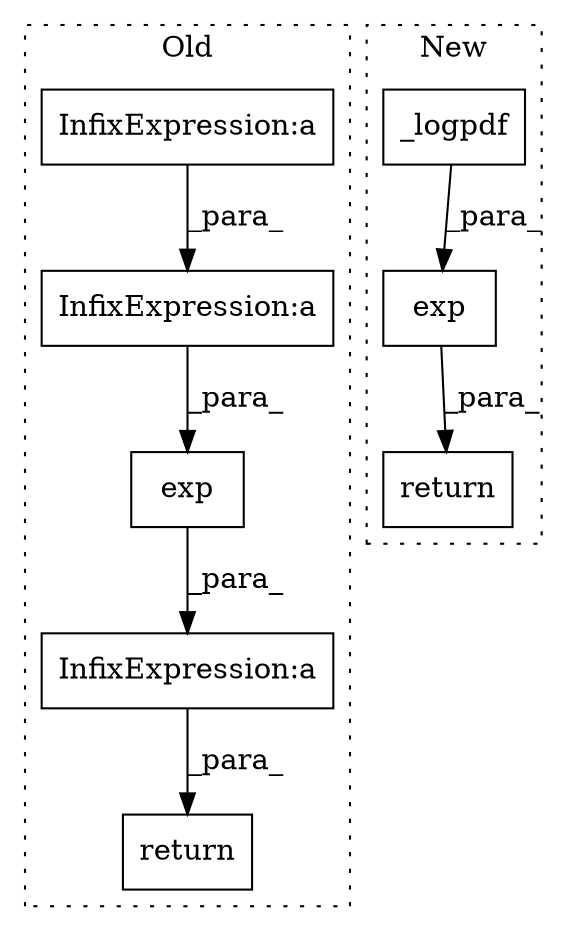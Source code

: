 digraph G {
subgraph cluster0 {
1 [label="exp" a="32" s="44833,44884" l="4,1" shape="box"];
3 [label="InfixExpression:a" a="27" s="44830" l="3" shape="box"];
5 [label="return" a="41" s="44816" l="7" shape="box"];
7 [label="InfixExpression:a" a="27" s="44852" l="3" shape="box"];
8 [label="InfixExpression:a" a="27" s="44842" l="3" shape="box"];
label = "Old";
style="dotted";
}
subgraph cluster1 {
2 [label="_logpdf" a="32" s="44832,44845" l="8,1" shape="box"];
4 [label="exp" a="32" s="44823,44846" l="4,1" shape="box"];
6 [label="return" a="41" s="44816" l="7" shape="box"];
label = "New";
style="dotted";
}
1 -> 3 [label="_para_"];
2 -> 4 [label="_para_"];
3 -> 5 [label="_para_"];
4 -> 6 [label="_para_"];
7 -> 1 [label="_para_"];
8 -> 7 [label="_para_"];
}